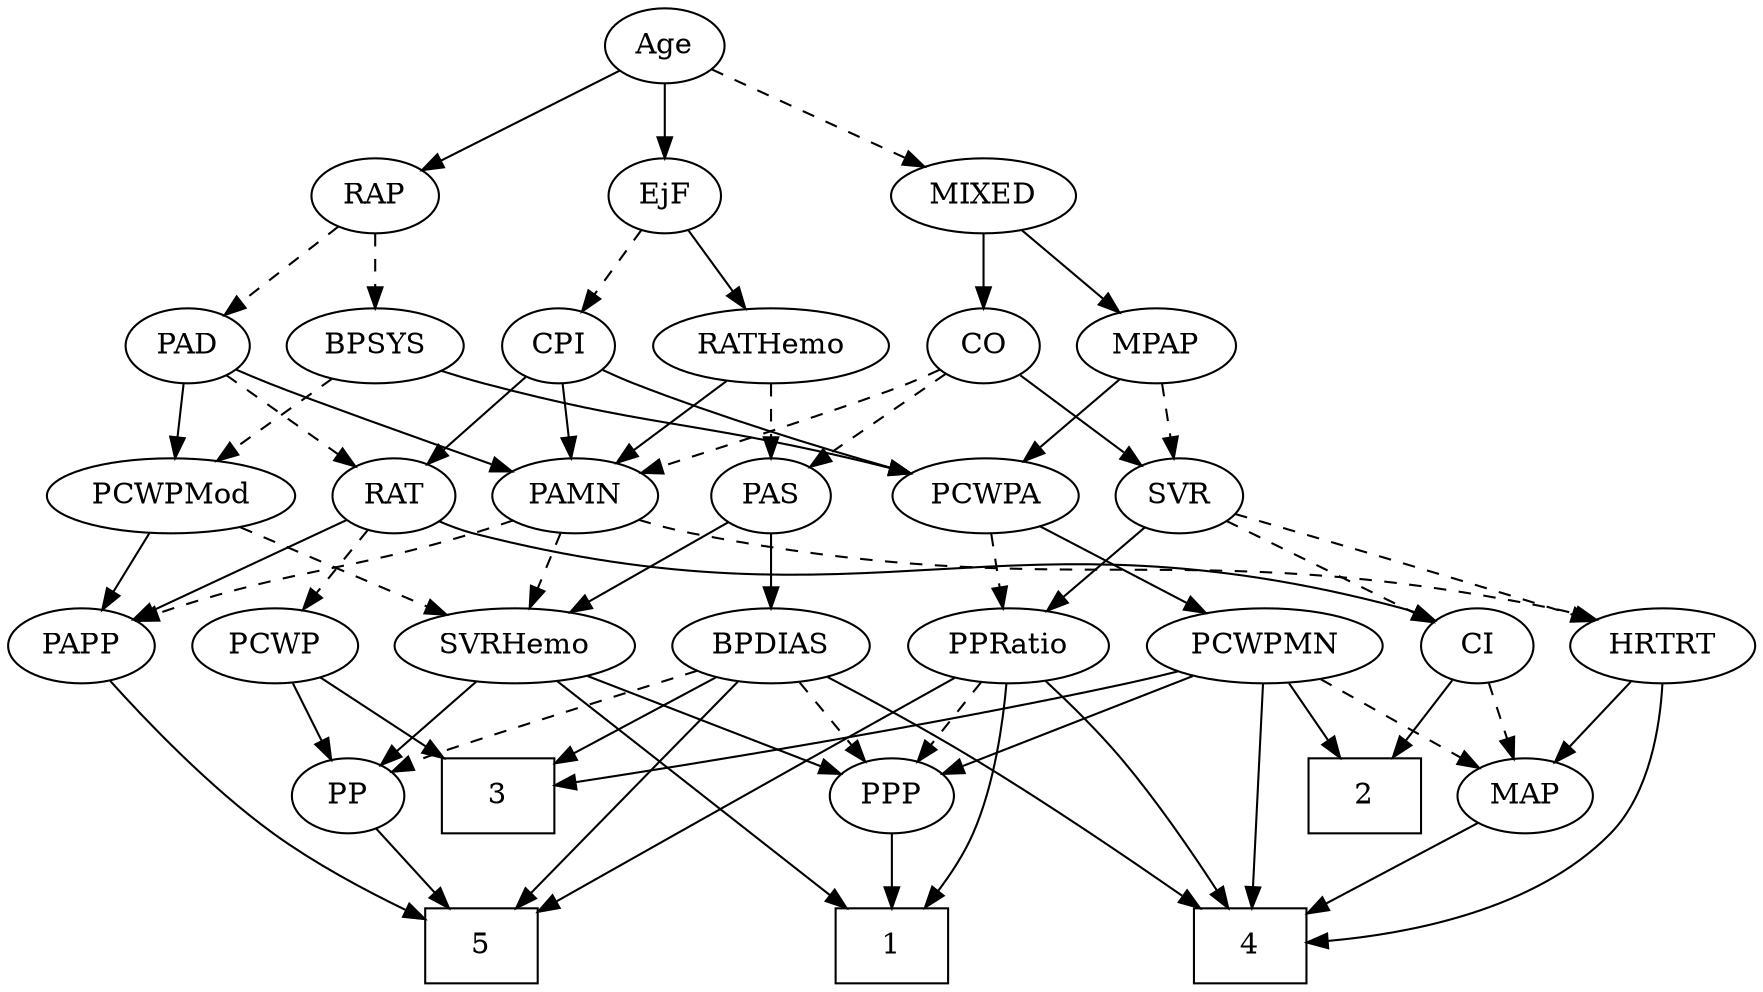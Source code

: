 strict digraph {
	graph [bb="0,0,757.49,468"];
	node [label="\N"];
	1	[height=0.5,
		pos="371.85,18",
		shape=box,
		width=0.75];
	2	[height=0.5,
		pos="595.85,90",
		shape=box,
		width=0.75];
	3	[height=0.5,
		pos="223.85,90",
		shape=box,
		width=0.75];
	4	[height=0.5,
		pos="540.85,18",
		shape=box,
		width=0.75];
	5	[height=0.5,
		pos="141.85,18",
		shape=box,
		width=0.75];
	Age	[height=0.5,
		pos="282.85,450",
		width=0.75];
	EjF	[height=0.5,
		pos="282.85,378",
		width=0.75];
	Age -> EjF	[pos="e,282.85,396.1 282.85,431.7 282.85,423.98 282.85,414.71 282.85,406.11",
		style=solid];
	RAP	[height=0.5,
		pos="152.85,378",
		width=0.77632];
	Age -> RAP	[pos="e,173.88,390.32 262.53,438.06 241.13,426.54 207.2,408.27 182.74,395.1",
		style=solid];
	MIXED	[height=0.5,
		pos="423.85,378",
		width=1.1193];
	Age -> MIXED	[pos="e,397.79,391.94 303.96,438.52 326.36,427.4 362.14,409.64 388.78,396.41",
		style=dashed];
	RATHemo	[height=0.5,
		pos="329.85,306",
		width=1.3721];
	EjF -> RATHemo	[pos="e,318.57,323.8 293.51,361.12 299.24,352.59 306.42,341.89 312.89,332.25",
		style=solid];
	CPI	[height=0.5,
		pos="235.85,306",
		width=0.75];
	EjF -> CPI	[pos="e,246.47,322.82 272.18,361.12 266.29,352.34 258.85,341.26 252.24,331.42",
		style=dashed];
	BPSYS	[height=0.5,
		pos="152.85,306",
		width=1.0471];
	RAP -> BPSYS	[pos="e,152.85,324.1 152.85,359.7 152.85,351.98 152.85,342.71 152.85,334.11",
		style=dashed];
	PAD	[height=0.5,
		pos="68.847,306",
		width=0.79437];
	RAP -> PAD	[pos="e,85.408,320.8 136.25,363.17 123.94,352.91 106.97,338.77 93.132,327.24",
		style=dashed];
	MPAP	[height=0.5,
		pos="503.85,306",
		width=0.97491];
	MIXED -> MPAP	[pos="e,486.69,322.01 441.6,361.46 452.63,351.82 466.96,339.28 479.09,328.66",
		style=solid];
	CO	[height=0.5,
		pos="423.85,306",
		width=0.75];
	MIXED -> CO	[pos="e,423.85,324.1 423.85,359.7 423.85,351.98 423.85,342.71 423.85,334.11",
		style=solid];
	SVR	[height=0.5,
		pos="510.85,234",
		width=0.77632];
	MPAP -> SVR	[pos="e,509.14,252.1 505.58,287.7 506.35,279.98 507.28,270.71 508.14,262.11",
		style=dashed];
	PCWPA	[height=0.5,
		pos="422.85,234",
		width=1.1555];
	MPAP -> PCWPA	[pos="e,440.56,250.31 486.67,290.15 475.55,280.54 460.86,267.85 448.38,257.07",
		style=solid];
	PCWPMod	[height=0.5,
		pos="62.847,234",
		width=1.4443];
	BPSYS -> PCWPMod	[pos="e,83.157,250.8 133.76,290.15 121.45,280.58 105.23,267.96 91.399,257.21",
		style=dashed];
	BPSYS -> PCWPA	[pos="e,390.11,245.23 181.48,293.96 187.5,291.83 193.84,289.73 199.85,288 272.39,267.11 292.73,270.8 365.85,252 370.54,250.79 375.42,249.46 \
380.28,248.08",
		style=solid];
	PAMN	[height=0.5,
		pos="241.85,234",
		width=1.011];
	PAD -> PAMN	[pos="e,213.52,245.48 91.057,294.54 95.908,292.32 101.03,290.04 105.85,288 138.68,274.08 176.51,259.45 203.92,249.09",
		style=solid];
	RAT	[height=0.5,
		pos="159.85,234",
		width=0.75827];
	PAD -> RAT	[pos="e,142.66,248.22 86.393,291.5 100.08,280.98 119.27,266.22 134.6,254.42",
		style=dashed];
	PAD -> PCWPMod	[pos="e,64.313,252.1 67.364,287.7 66.703,279.98 65.908,270.71 65.171,262.11",
		style=solid];
	PAS	[height=0.5,
		pos="329.85,234",
		width=0.75];
	CO -> PAS	[pos="e,347.13,247.87 406.17,291.83 391.9,281.21 371.62,266.11 355.56,254.15",
		style=dashed];
	CO -> PAMN	[pos="e,271.24,244.77 402.67,294.6 397.84,292.34 392.7,290.02 387.85,288 352.06,273.09 310.43,258.22 280.8,248.04",
		style=dashed];
	CO -> SVR	[pos="e,494.12,248.46 440.62,291.5 453.5,281.14 471.48,266.67 486.02,254.97",
		style=solid];
	SVRHemo	[height=0.5,
		pos="219.85,162",
		width=1.3902];
	PAS -> SVRHemo	[pos="e,243.38,177.97 310.69,220.81 294.53,210.53 271.07,195.6 252.04,183.49",
		style=solid];
	BPDIAS	[height=0.5,
		pos="329.85,162",
		width=1.1735];
	PAS -> BPDIAS	[pos="e,329.85,180.1 329.85,215.7 329.85,207.98 329.85,198.71 329.85,190.11",
		style=solid];
	PAMN -> SVRHemo	[pos="e,225.28,180.28 236.52,216.05 234.07,208.26 231.11,198.82 228.36,190.08",
		style=dashed];
	PAPP	[height=0.5,
		pos="31.847,162",
		width=0.88464];
	PAMN -> PAPP	[pos="e,56.396,173.69 213.74,222.26 207.85,220.11 201.67,217.92 195.85,216 141.77,198.12 126.57,198.94 72.847,180 70.578,179.2 68.253,\
178.34 65.919,177.45",
		style=dashed];
	HRTRT	[height=0.5,
		pos="717.85,162",
		width=1.1013];
	PAMN -> HRTRT	[pos="e,688.89,174.32 270.15,222.5 277.75,220.02 286.04,217.63 293.85,216 457.75,181.78 505.26,215.69 668.85,180 672.25,179.26 675.74,\
178.35 679.22,177.35",
		style=dashed];
	RATHemo -> PAS	[pos="e,329.85,252.1 329.85,287.7 329.85,279.98 329.85,270.71 329.85,262.11",
		style=dashed];
	RATHemo -> PAMN	[pos="e,260.42,249.77 310.32,289.46 297.99,279.66 281.9,266.86 268.42,256.14",
		style=solid];
	CPI -> PAMN	[pos="e,240.38,252.1 237.33,287.7 237.99,279.98 238.79,270.71 239.52,262.11",
		style=solid];
	CPI -> RAT	[pos="e,175.2,249.14 220.47,290.83 209.65,280.87 194.99,267.37 182.8,256.14",
		style=solid];
	CPI -> PCWPA	[pos="e,390.38,245.32 257,294.56 261.84,292.3 266.99,289.99 271.85,288 307.99,273.17 349.98,258.64 380.49,248.56",
		style=solid];
	PCWP	[height=0.5,
		pos="116.85,162",
		width=0.97491];
	RAT -> PCWP	[pos="e,126.86,179.31 150.09,217.12 144.78,208.47 138.09,197.58 132.1,187.83",
		style=dashed];
	CI	[height=0.5,
		pos="632.85,162",
		width=0.75];
	RAT -> CI	[pos="e,612.38,174.18 180.52,222.01 185.72,219.66 191.38,217.46 196.85,216 369.33,170.07 424.6,226.83 596.85,180 598.8,179.47 600.77,178.84 \
602.74,178.14",
		style=solid];
	RAT -> PAPP	[pos="e,54.185,175.22 139.57,221.91 119.03,210.68 86.988,193.15 63.183,180.14",
		style=solid];
	PPRatio	[height=0.5,
		pos="429.85,162",
		width=1.1013];
	SVR -> PPRatio	[pos="e,447.5,178.26 494.84,219.17 483.54,209.4 468.16,196.11 455.2,184.91",
		style=solid];
	SVR -> CI	[pos="e,613.08,174.34 530.99,221.44 550.98,209.97 581.79,192.29 604.3,179.38",
		style=dashed];
	SVR -> HRTRT	[pos="e,687.28,173.66 535.23,224.91 566.29,214.58 621.61,196.12 668.85,180 671.74,179.01 674.72,177.99 677.72,176.96",
		style=dashed];
	PCWPMod -> SVRHemo	[pos="e,189.55,176.51 93.491,219.34 118.32,208.27 153.47,192.6 180.4,180.59",
		style=dashed];
	PCWPMod -> PAPP	[pos="e,39.282,179.79 55.343,216.05 51.764,207.97 47.401,198.12 43.411,189.11",
		style=solid];
	PCWPMN	[height=0.5,
		pos="537.85,162",
		width=1.3902];
	PCWPA -> PCWPMN	[pos="e,513.42,177.87 446.12,218.83 463,208.56 486.08,194.51 504.86,183.08",
		style=solid];
	PCWPA -> PPRatio	[pos="e,428.14,180.1 424.58,215.7 425.35,207.98 426.28,198.71 427.14,190.11",
		style=dashed];
	PCWPMN -> 2	[pos="e,581.39,108.45 551.59,144.41 558.54,136.03 567.11,125.68 574.86,116.33",
		style=solid];
	PCWPMN -> 3	[pos="e,251.17,95.976 500.82,149.87 493.56,147.82 485.99,145.77 478.85,144 402.02,124.98 311.03,107.19 261.17,97.84",
		style=solid];
	PCWPMN -> 4	[pos="e,540.48,36.189 538.21,143.87 538.72,119.67 539.66,75.211 540.27,46.393",
		style=solid];
	MAP	[height=0.5,
		pos="671.85,90",
		width=0.84854];
	PCWPMN -> MAP	[pos="e,649.65,102.6 564.96,146.83 586.88,135.39 617.74,119.27 640.67,107.29",
		style=dashed];
	PPP	[height=0.5,
		pos="371.85,90",
		width=0.75];
	PCWPMN -> PPP	[pos="e,394.41,100.52 506.62,147.83 477.26,135.45 433.5,117 403.88,104.51",
		style=solid];
	SVRHemo -> 1	[pos="e,353.59,36.056 236.99,144.99 263.61,120.11 315.07,72.038 346.15,43.002",
		style=solid];
	PP	[height=0.5,
		pos="113.85,90",
		width=0.75];
	SVRHemo -> PP	[pos="e,132.57,103.36 196.85,145.81 180.46,134.99 158.37,120.4 141.1,109",
		style=solid];
	SVRHemo -> PPP	[pos="e,350.12,101.01 249.52,147.34 275.83,135.22 314.13,117.58 340.84,105.28",
		style=solid];
	BPDIAS -> 3	[pos="e,249.9,108.2 307.88,146.5 293.66,137.1 274.83,124.67 258.6,113.95",
		style=solid];
	BPDIAS -> 4	[pos="e,515.27,36.216 351.63,146.34 388.45,121.56 463.24,71.228 506.96,41.807",
		style=solid];
	BPDIAS -> 5	[pos="e,146.55,36.093 297.43,150.28 258.22,137.1 196.36,115.55 187.85,108 169.12,91.392 156.91,65.33 149.81,45.692",
		style=solid];
	BPDIAS -> PP	[pos="e,135.8,100.63 297.81,150.11 291.53,148.03 285,145.92 278.85,144 224.06,126.92 208.99,127.02 154.85,108 151.72,106.9 148.49,105.69 \
145.27,104.44",
		style=dashed];
	BPDIAS -> PPP	[pos="e,362.25,106.99 339.8,144.41 344.95,135.83 351.33,125.19 357.05,115.67",
		style=dashed];
	MAP -> 4	[pos="e,568.31,33.676 649.92,77.284 630.12,66.701 600.58,50.921 577.24,38.448",
		style=solid];
	PP -> 5	[pos="e,134.87,36.447 120.48,72.411 123.67,64.454 127.56,54.722 131.14,45.756",
		style=solid];
	PPP -> 1	[pos="e,371.85,36.104 371.85,71.697 371.85,63.983 371.85,54.712 371.85,46.112",
		style=solid];
	PPRatio -> 1	[pos="e,385.85,36.219 427.48,144.02 424.52,125.66 418.48,95.84 407.85,72 403.61,62.5 397.67,52.868 391.82,44.469",
		style=solid];
	PPRatio -> 4	[pos="e,529.86,36.233 445.46,145.28 455.39,134.99 468.32,121.09 478.85,108 495.23,87.632 512.07,63.186 524.06,45.073",
		style=solid];
	PPRatio -> 5	[pos="e,169.25,30.749 405.59,147.71 372.82,129.89 312.44,97.548 259.85,72 232.86,58.89 201.91,45.03 178.47,34.772",
		style=solid];
	PPRatio -> PPP	[pos="e,384.43,106.19 416.4,144.76 408.87,135.68 399.35,124.19 391.05,114.18",
		style=dashed];
	PCWP -> 3	[pos="e,197.71,108.1 137.73,147.34 152.34,137.78 172.19,124.8 189.15,113.7",
		style=solid];
	PCWP -> PP	[pos="e,114.58,108.1 116.11,143.7 115.78,135.98 115.38,126.71 115.01,118.11",
		style=solid];
	CI -> 2	[pos="e,604.9,108.12 624.27,144.76 619.91,136.53 614.51,126.32 609.6,117.02",
		style=solid];
	CI -> MAP	[pos="e,662.58,107.63 641.89,144.76 646.55,136.4 652.34,126.02 657.58,116.61",
		style=dashed];
	PAPP -> 5	[pos="e,116.67,36.096 38.19,144.07 45.77,125.23 59.735,94.485 77.847,72 86.645,61.078 97.991,50.807 108.68,42.269",
		style=solid];
	HRTRT -> 4	[pos="e,567.94,18.634 721.93,143.92 725.52,124.36 727.98,92.413 711.85,72 680,31.707 618.03,21.348 578.08,19.068",
		style=solid];
	HRTRT -> MAP	[pos="e,682.35,106.99 706.95,144.41 701.25,135.74 694.17,124.97 687.87,115.38",
		style=solid];
}
